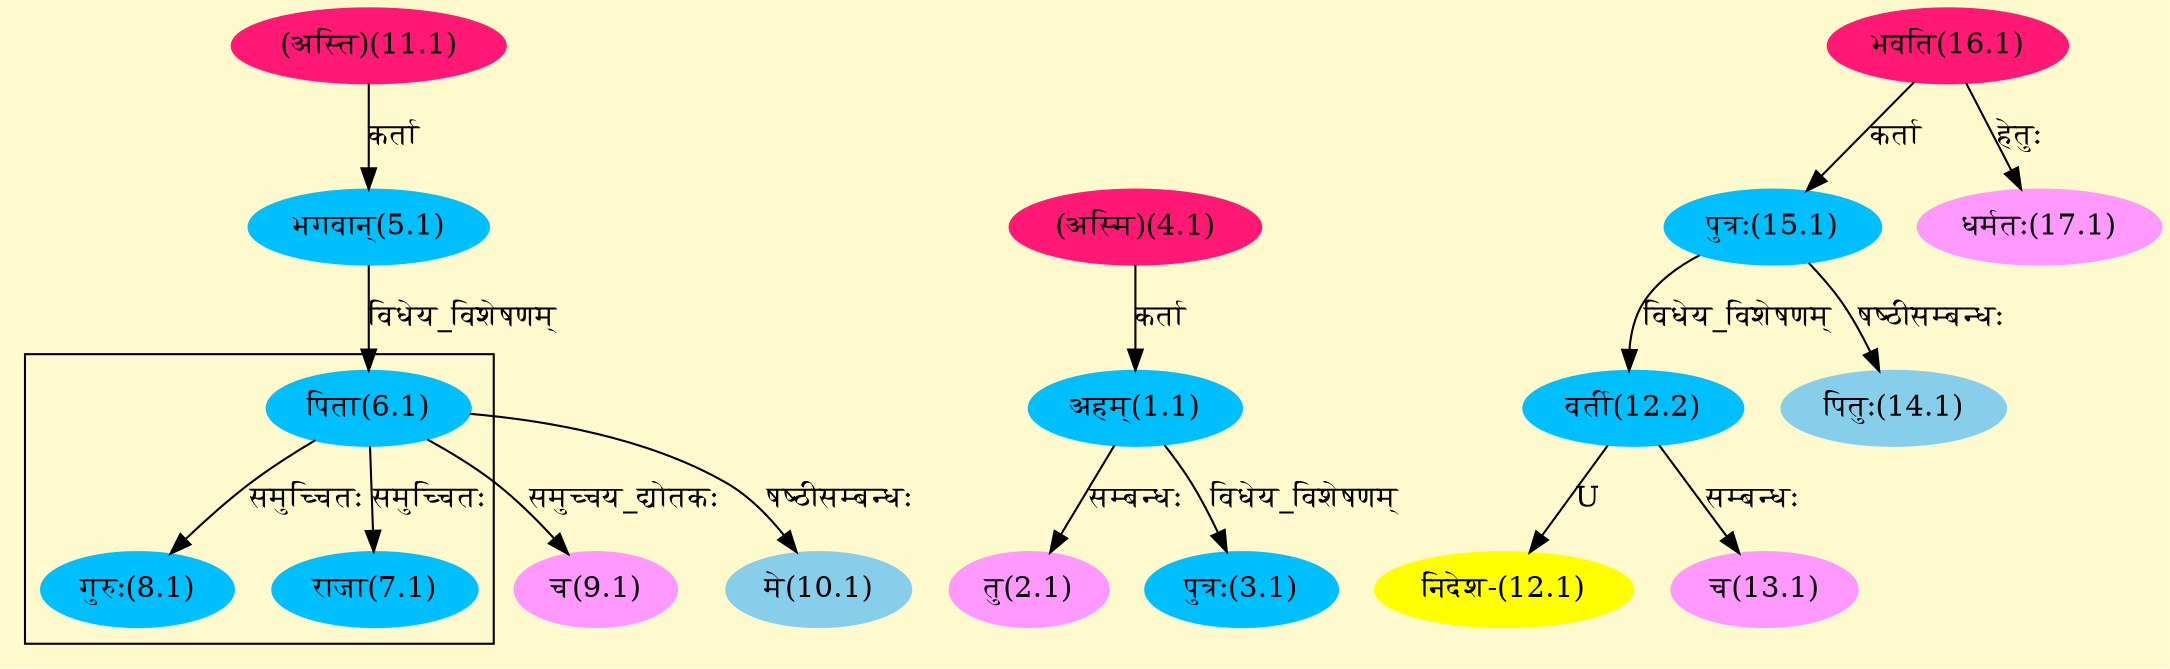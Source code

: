 digraph G{
rankdir=BT;
 compound=true;
 bgcolor="lemonchiffon1";

subgraph cluster_1{
Node7_1 [style=filled, color="#00BFFF" label = "राजा(7.1)"]
Node6_1 [style=filled, color="#00BFFF" label = "पिता(6.1)"]
Node8_1 [style=filled, color="#00BFFF" label = "गुरुः(8.1)"]

}
Node1_1 [style=filled, color="#00BFFF" label = "अहम्(1.1)"]
Node4_1 [style=filled, color="#FF1975" label = "(अस्मि)(4.1)"]
Node2_1 [style=filled, color="#FF99FF" label = "तु(2.1)"]
Node3_1 [style=filled, color="#00BFFF" label = "पुत्रः(3.1)"]
Node [style=filled, color="" label = "()"]
Node5_1 [style=filled, color="#00BFFF" label = "भगवान्(5.1)"]
Node11_1 [style=filled, color="#FF1975" label = "(अस्ति)(11.1)"]
Node6_1 [style=filled, color="#00BFFF" label = "पिता(6.1)"]
Node9_1 [style=filled, color="#FF99FF" label = "च(9.1)"]
Node10_1 [style=filled, color="#87CEEB" label = "मे(10.1)"]
Node12_1 [style=filled, color="#FFFF00" label = "निदेश-(12.1)"]
Node12_2 [style=filled, color="#00BFFF" label = "वर्ती(12.2)"]
Node15_1 [style=filled, color="#00BFFF" label = "पुत्रः(15.1)"]
Node13_1 [style=filled, color="#FF99FF" label = "च(13.1)"]
Node14_1 [style=filled, color="#87CEEB" label = "पितुः(14.1)"]
Node16_1 [style=filled, color="#FF1975" label = "भवति(16.1)"]
Node17_1 [style=filled, color="#FF99FF" label = "धर्मतः(17.1)"]
/* Start of Relations section */

Node1_1 -> Node4_1 [  label="कर्ता"  dir="back" ]
Node2_1 -> Node1_1 [  label="सम्बन्धः"  dir="back" ]
Node3_1 -> Node1_1 [  label="विधेय_विशेषणम्"  dir="back" ]
Node5_1 -> Node11_1 [  label="कर्ता"  dir="back" ]
Node6_1 -> Node5_1 [  label="विधेय_विशेषणम्"  dir="back" ]
Node7_1 -> Node6_1 [  label="समुच्चितः"  dir="back" ]
Node8_1 -> Node6_1 [  label="समुच्चितः"  dir="back" ]
Node9_1 -> Node6_1 [  label="समुच्चय_द्योतकः"  dir="back" ]
Node10_1 -> Node6_1 [  label="षष्ठीसम्बन्धः"  dir="back" ]
Node12_1 -> Node12_2 [  label="U"  dir="back" ]
Node12_2 -> Node15_1 [  label="विधेय_विशेषणम्"  dir="back" ]
Node13_1 -> Node12_2 [  label="सम्बन्धः"  dir="back" ]
Node14_1 -> Node15_1 [  label="षष्ठीसम्बन्धः"  dir="back" ]
Node15_1 -> Node16_1 [  label="कर्ता"  dir="back" ]
Node17_1 -> Node16_1 [  label="हेतुः"  dir="back" ]
}
